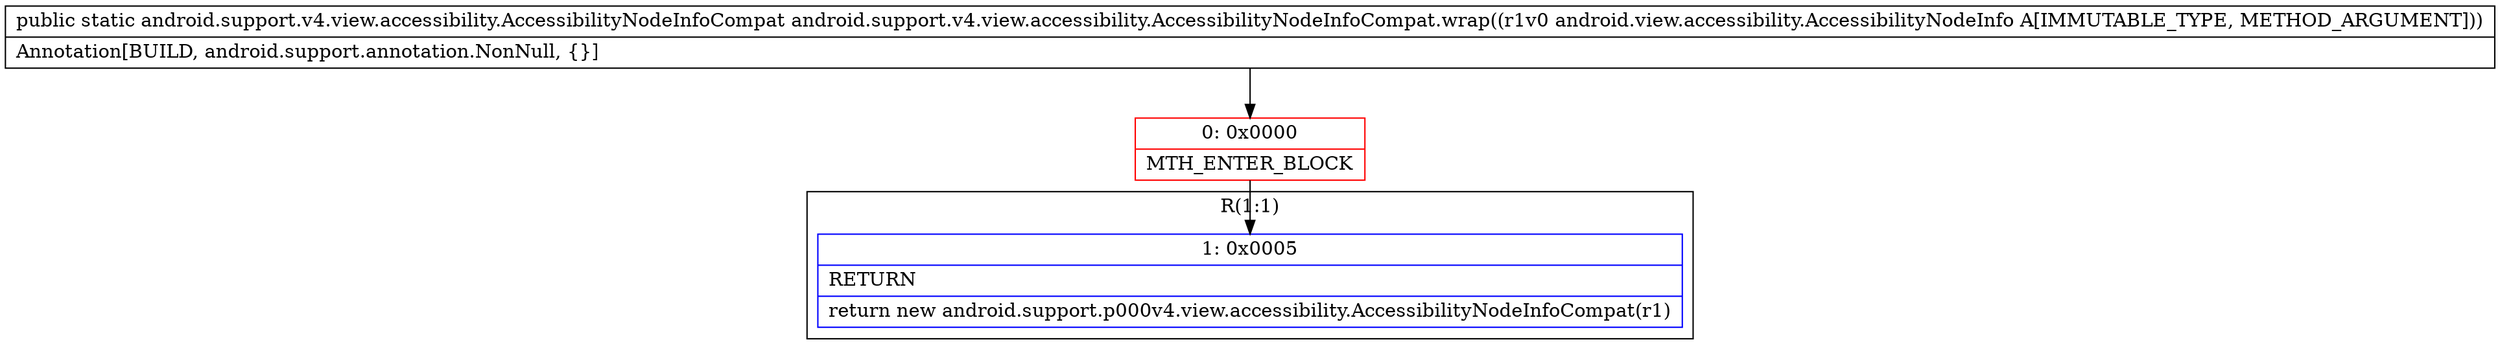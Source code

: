 digraph "CFG forandroid.support.v4.view.accessibility.AccessibilityNodeInfoCompat.wrap(Landroid\/view\/accessibility\/AccessibilityNodeInfo;)Landroid\/support\/v4\/view\/accessibility\/AccessibilityNodeInfoCompat;" {
subgraph cluster_Region_1917488502 {
label = "R(1:1)";
node [shape=record,color=blue];
Node_1 [shape=record,label="{1\:\ 0x0005|RETURN\l|return new android.support.p000v4.view.accessibility.AccessibilityNodeInfoCompat(r1)\l}"];
}
Node_0 [shape=record,color=red,label="{0\:\ 0x0000|MTH_ENTER_BLOCK\l}"];
MethodNode[shape=record,label="{public static android.support.v4.view.accessibility.AccessibilityNodeInfoCompat android.support.v4.view.accessibility.AccessibilityNodeInfoCompat.wrap((r1v0 android.view.accessibility.AccessibilityNodeInfo A[IMMUTABLE_TYPE, METHOD_ARGUMENT]))  | Annotation[BUILD, android.support.annotation.NonNull, \{\}]\l}"];
MethodNode -> Node_0;
Node_0 -> Node_1;
}

